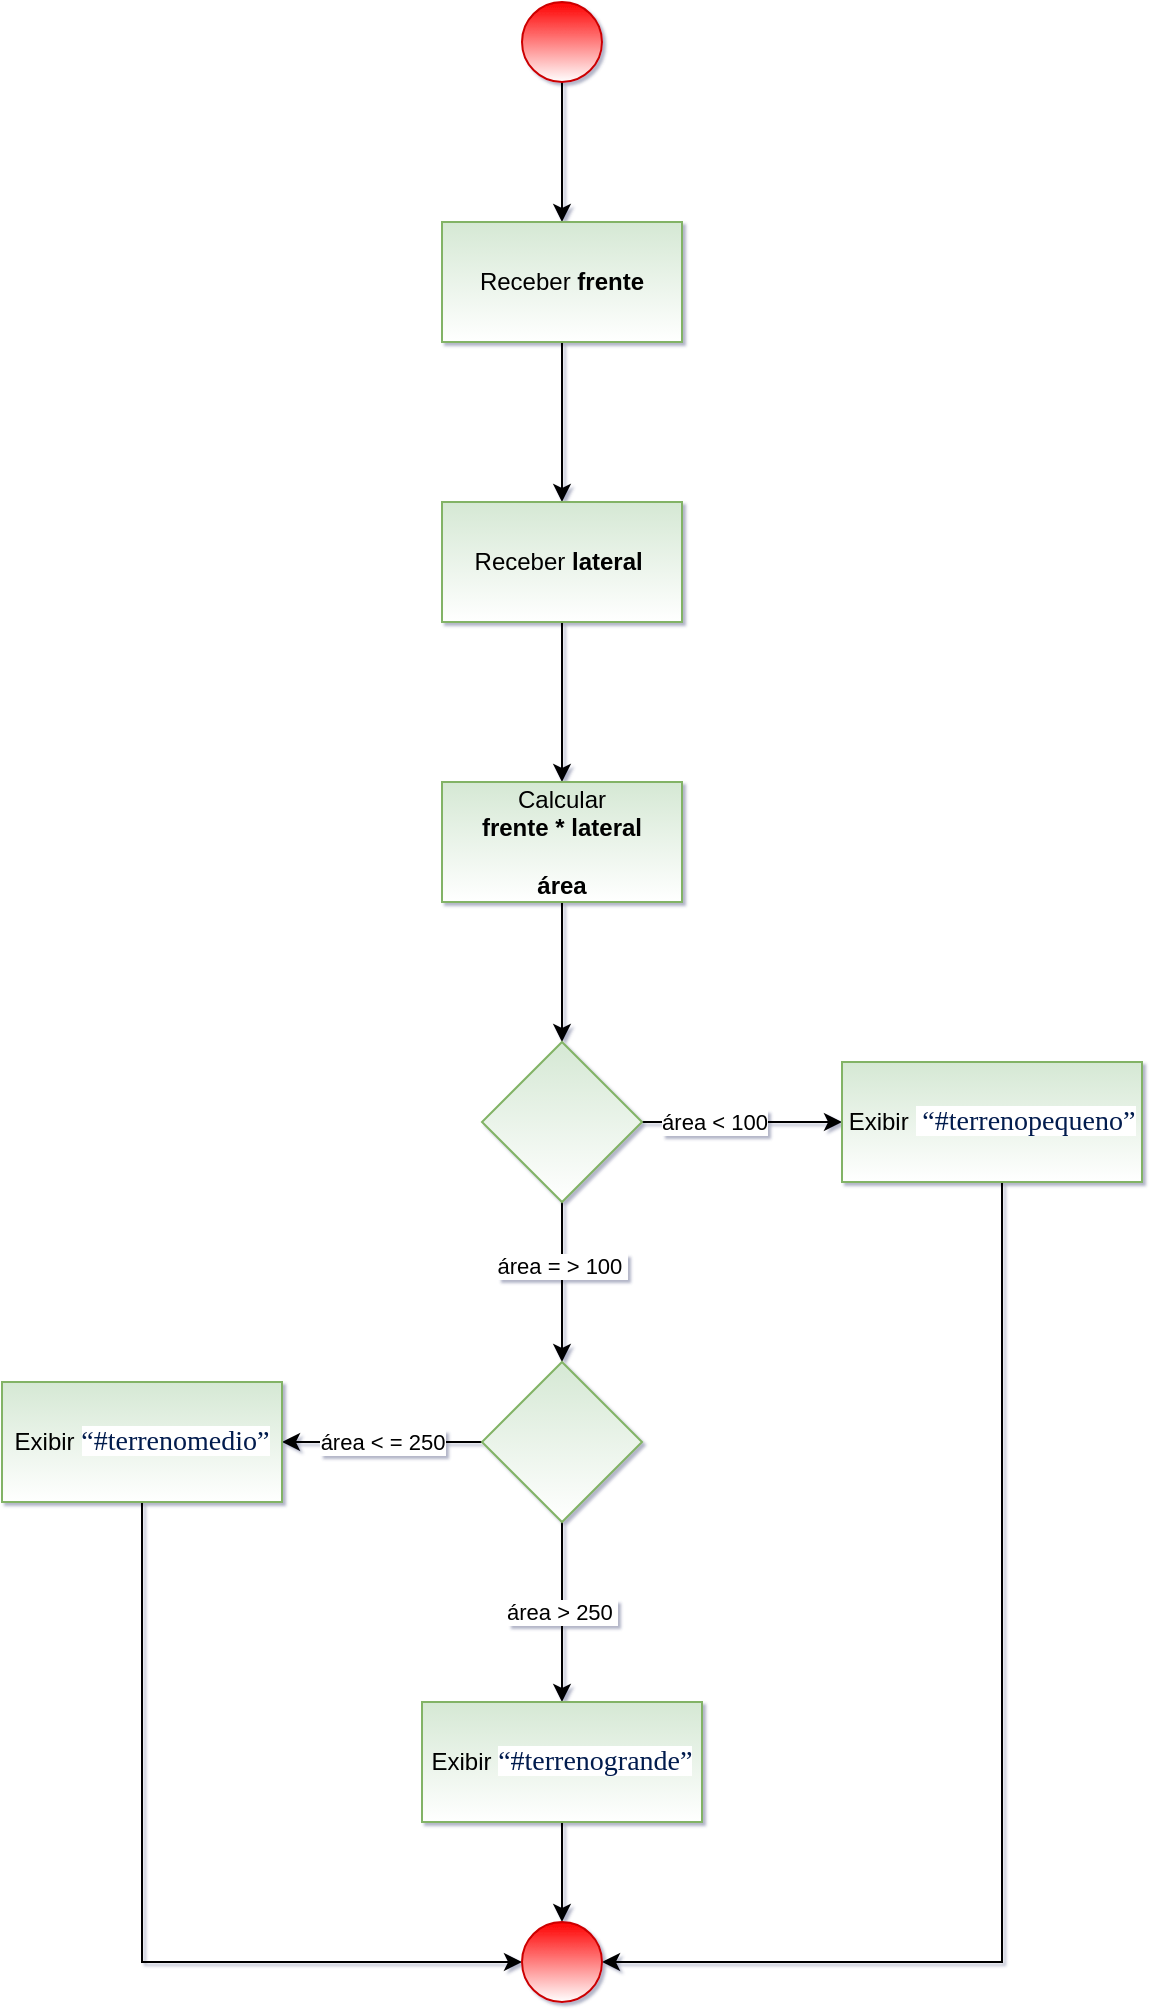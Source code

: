 <mxfile version="19.0.3" type="device" pages="5"><diagram id="AqdHhjzADVuhtNfTOf9q" name="Página-1"><mxGraphModel dx="867" dy="552" grid="1" gridSize="10" guides="1" tooltips="1" connect="1" arrows="1" fold="1" page="1" pageScale="1" pageWidth="827" pageHeight="1169" math="0" shadow="1"><root><mxCell id="0"/><mxCell id="1" parent="0"/><mxCell id="m6Z9VW684G45Eo3TgcKh-3" value="" style="edgeStyle=orthogonalEdgeStyle;rounded=0;orthogonalLoop=1;jettySize=auto;html=1;" parent="1" source="m6Z9VW684G45Eo3TgcKh-1" target="m6Z9VW684G45Eo3TgcKh-2" edge="1"><mxGeometry relative="1" as="geometry"/></mxCell><mxCell id="m6Z9VW684G45Eo3TgcKh-1" value="" style="ellipse;whiteSpace=wrap;html=1;aspect=fixed;fillColor=#FF0000;strokeColor=#CC0000;gradientColor=#ffffff;" parent="1" vertex="1"><mxGeometry x="360" width="40" height="40" as="geometry"/></mxCell><mxCell id="m6Z9VW684G45Eo3TgcKh-5" value="" style="edgeStyle=orthogonalEdgeStyle;rounded=0;orthogonalLoop=1;jettySize=auto;html=1;" parent="1" source="m6Z9VW684G45Eo3TgcKh-2" target="m6Z9VW684G45Eo3TgcKh-4" edge="1"><mxGeometry relative="1" as="geometry"/></mxCell><mxCell id="m6Z9VW684G45Eo3TgcKh-2" value="Receber &lt;b&gt;frente&lt;/b&gt;" style="whiteSpace=wrap;html=1;fillColor=#d5e8d4;strokeColor=#82b366;gradientColor=#ffffff;" parent="1" vertex="1"><mxGeometry x="320" y="110" width="120" height="60" as="geometry"/></mxCell><mxCell id="m6Z9VW684G45Eo3TgcKh-7" value="" style="edgeStyle=orthogonalEdgeStyle;rounded=0;orthogonalLoop=1;jettySize=auto;html=1;" parent="1" source="m6Z9VW684G45Eo3TgcKh-4" target="m6Z9VW684G45Eo3TgcKh-6" edge="1"><mxGeometry relative="1" as="geometry"/></mxCell><mxCell id="m6Z9VW684G45Eo3TgcKh-4" value="Receber &lt;b&gt;lateral&amp;nbsp;&lt;/b&gt;" style="whiteSpace=wrap;html=1;fillColor=#d5e8d4;strokeColor=#82b366;gradientColor=#ffffff;" parent="1" vertex="1"><mxGeometry x="320" y="250" width="120" height="60" as="geometry"/></mxCell><mxCell id="m6Z9VW684G45Eo3TgcKh-9" value="" style="edgeStyle=orthogonalEdgeStyle;rounded=0;orthogonalLoop=1;jettySize=auto;html=1;" parent="1" source="m6Z9VW684G45Eo3TgcKh-6" target="m6Z9VW684G45Eo3TgcKh-8" edge="1"><mxGeometry relative="1" as="geometry"/></mxCell><mxCell id="m6Z9VW684G45Eo3TgcKh-6" value="Calcular &lt;br&gt;&lt;b&gt;frente * lateral&lt;br&gt;&lt;br&gt;área&lt;br&gt;&lt;/b&gt;" style="whiteSpace=wrap;html=1;fillColor=#d5e8d4;strokeColor=#82b366;gradientColor=#ffffff;" parent="1" vertex="1"><mxGeometry x="320" y="390" width="120" height="60" as="geometry"/></mxCell><mxCell id="m6Z9VW684G45Eo3TgcKh-11" value="" style="edgeStyle=orthogonalEdgeStyle;rounded=0;orthogonalLoop=1;jettySize=auto;html=1;" parent="1" source="m6Z9VW684G45Eo3TgcKh-8" target="m6Z9VW684G45Eo3TgcKh-10" edge="1"><mxGeometry relative="1" as="geometry"/></mxCell><mxCell id="m6Z9VW684G45Eo3TgcKh-12" value="área &amp;lt; 100" style="edgeLabel;html=1;align=center;verticalAlign=middle;resizable=0;points=[];" parent="m6Z9VW684G45Eo3TgcKh-11" vertex="1" connectable="0"><mxGeometry x="-0.277" relative="1" as="geometry"><mxPoint as="offset"/></mxGeometry></mxCell><mxCell id="m6Z9VW684G45Eo3TgcKh-14" value="" style="edgeStyle=orthogonalEdgeStyle;rounded=0;orthogonalLoop=1;jettySize=auto;html=1;" parent="1" source="m6Z9VW684G45Eo3TgcKh-8" target="m6Z9VW684G45Eo3TgcKh-13" edge="1"><mxGeometry relative="1" as="geometry"/></mxCell><mxCell id="m6Z9VW684G45Eo3TgcKh-15" value="área = &amp;gt; 100&amp;nbsp;" style="edgeLabel;html=1;align=center;verticalAlign=middle;resizable=0;points=[];" parent="m6Z9VW684G45Eo3TgcKh-14" vertex="1" connectable="0"><mxGeometry x="-0.208" relative="1" as="geometry"><mxPoint as="offset"/></mxGeometry></mxCell><mxCell id="m6Z9VW684G45Eo3TgcKh-8" value="" style="rhombus;whiteSpace=wrap;html=1;fillColor=#d5e8d4;strokeColor=#82b366;gradientColor=#ffffff;" parent="1" vertex="1"><mxGeometry x="340" y="520" width="80" height="80" as="geometry"/></mxCell><mxCell id="m6Z9VW684G45Eo3TgcKh-24" style="edgeStyle=orthogonalEdgeStyle;rounded=0;orthogonalLoop=1;jettySize=auto;html=1;entryX=1;entryY=0.5;entryDx=0;entryDy=0;" parent="1" source="m6Z9VW684G45Eo3TgcKh-10" target="m6Z9VW684G45Eo3TgcKh-21" edge="1"><mxGeometry relative="1" as="geometry"><Array as="points"><mxPoint x="600" y="980"/></Array></mxGeometry></mxCell><mxCell id="m6Z9VW684G45Eo3TgcKh-10" value="Exibir&amp;nbsp;&lt;span style=&quot;color: rgb(3, 27, 78); font-family: &amp;quot;Exo 2&amp;quot;, Barlow; font-size: 14px; text-align: left; background-color: rgb(255, 255, 255);&quot;&gt;&amp;nbsp;“#terrenopequeno”&lt;/span&gt;" style="whiteSpace=wrap;html=1;fillColor=#d5e8d4;strokeColor=#82b366;gradientColor=#ffffff;" parent="1" vertex="1"><mxGeometry x="520" y="530" width="150" height="60" as="geometry"/></mxCell><mxCell id="m6Z9VW684G45Eo3TgcKh-17" value="área &amp;lt; = 250" style="edgeStyle=orthogonalEdgeStyle;rounded=0;orthogonalLoop=1;jettySize=auto;html=1;" parent="1" source="m6Z9VW684G45Eo3TgcKh-13" target="m6Z9VW684G45Eo3TgcKh-16" edge="1"><mxGeometry relative="1" as="geometry"/></mxCell><mxCell id="m6Z9VW684G45Eo3TgcKh-20" value="área &amp;gt; 250&amp;nbsp;" style="edgeStyle=orthogonalEdgeStyle;rounded=0;orthogonalLoop=1;jettySize=auto;html=1;" parent="1" source="m6Z9VW684G45Eo3TgcKh-13" target="m6Z9VW684G45Eo3TgcKh-19" edge="1"><mxGeometry relative="1" as="geometry"/></mxCell><mxCell id="m6Z9VW684G45Eo3TgcKh-13" value="" style="rhombus;whiteSpace=wrap;html=1;fillColor=#d5e8d4;strokeColor=#82b366;gradientColor=#ffffff;" parent="1" vertex="1"><mxGeometry x="340" y="680" width="80" height="80" as="geometry"/></mxCell><mxCell id="m6Z9VW684G45Eo3TgcKh-23" style="edgeStyle=orthogonalEdgeStyle;rounded=0;orthogonalLoop=1;jettySize=auto;html=1;entryX=0;entryY=0.5;entryDx=0;entryDy=0;" parent="1" source="m6Z9VW684G45Eo3TgcKh-16" target="m6Z9VW684G45Eo3TgcKh-21" edge="1"><mxGeometry relative="1" as="geometry"><Array as="points"><mxPoint x="170" y="980"/></Array></mxGeometry></mxCell><mxCell id="m6Z9VW684G45Eo3TgcKh-16" value="Exibir&amp;nbsp;&lt;span style=&quot;color: rgb(3, 27, 78); font-family: &amp;quot;Exo 2&amp;quot;, Barlow; font-size: 14px; text-align: left; background-color: rgb(255, 255, 255);&quot;&gt;“#terrenomedio”&lt;/span&gt;" style="whiteSpace=wrap;html=1;fillColor=#d5e8d4;strokeColor=#82b366;gradientColor=#ffffff;" parent="1" vertex="1"><mxGeometry x="100" y="690" width="140" height="60" as="geometry"/></mxCell><mxCell id="m6Z9VW684G45Eo3TgcKh-22" style="edgeStyle=orthogonalEdgeStyle;rounded=0;orthogonalLoop=1;jettySize=auto;html=1;entryX=0.5;entryY=0;entryDx=0;entryDy=0;" parent="1" source="m6Z9VW684G45Eo3TgcKh-19" target="m6Z9VW684G45Eo3TgcKh-21" edge="1"><mxGeometry relative="1" as="geometry"/></mxCell><mxCell id="m6Z9VW684G45Eo3TgcKh-19" value="Exibir&amp;nbsp;&lt;span style=&quot;color: rgb(3, 27, 78); font-family: &amp;quot;Exo 2&amp;quot;, Barlow; font-size: 14px; text-align: left; background-color: rgb(255, 255, 255);&quot;&gt;“#terrenogrande”&lt;/span&gt;" style="whiteSpace=wrap;html=1;fillColor=#d5e8d4;strokeColor=#82b366;gradientColor=#ffffff;" parent="1" vertex="1"><mxGeometry x="310" y="850" width="140" height="60" as="geometry"/></mxCell><mxCell id="m6Z9VW684G45Eo3TgcKh-21" value="" style="ellipse;whiteSpace=wrap;html=1;aspect=fixed;strokeColor=#CC0000;fillColor=#FF0000;gradientColor=#ffffff;" parent="1" vertex="1"><mxGeometry x="360" y="960" width="40" height="40" as="geometry"/></mxCell></root></mxGraphModel></diagram><diagram id="Y3hmnzpfTYQMkFBoye56" name="Página-2"><mxGraphModel dx="913" dy="581" grid="1" gridSize="10" guides="1" tooltips="1" connect="1" arrows="1" fold="1" page="1" pageScale="1" pageWidth="827" pageHeight="1169" math="0" shadow="1"><root><mxCell id="0"/><mxCell id="1" parent="0"/><mxCell id="0m9s4tIUhWAQLlsA8Isc-2" value="" style="edgeStyle=orthogonalEdgeStyle;rounded=0;orthogonalLoop=1;jettySize=auto;html=1;" edge="1" parent="1" source="o6R1Bi-qyCO9kC76kJ4l-1" target="0m9s4tIUhWAQLlsA8Isc-1"><mxGeometry relative="1" as="geometry"/></mxCell><mxCell id="o6R1Bi-qyCO9kC76kJ4l-1" value="" style="ellipse;whiteSpace=wrap;html=1;aspect=fixed;strokeColor=#009900;fillColor=#00CC00;gradientColor=#ffffff;" vertex="1" parent="1"><mxGeometry x="400" width="40" height="40" as="geometry"/></mxCell><mxCell id="b65g8FQraM1aQ8tMrHAD-2" value="" style="edgeStyle=orthogonalEdgeStyle;rounded=0;orthogonalLoop=1;jettySize=auto;html=1;" edge="1" parent="1" source="0m9s4tIUhWAQLlsA8Isc-1" target="b65g8FQraM1aQ8tMrHAD-1"><mxGeometry relative="1" as="geometry"/></mxCell><mxCell id="0m9s4tIUhWAQLlsA8Isc-1" value="Receber valor &lt;b&gt;salário de estágiario&amp;nbsp;&lt;/b&gt;" style="whiteSpace=wrap;html=1;fillColor=#dae8fc;strokeColor=#6c8ebf;gradientColor=#ffffff;" vertex="1" parent="1"><mxGeometry x="360" y="110" width="120" height="60" as="geometry"/></mxCell><mxCell id="b65g8FQraM1aQ8tMrHAD-4" value="" style="edgeStyle=orthogonalEdgeStyle;rounded=0;orthogonalLoop=1;jettySize=auto;html=1;" edge="1" parent="1" source="b65g8FQraM1aQ8tMrHAD-1" target="b65g8FQraM1aQ8tMrHAD-3"><mxGeometry relative="1" as="geometry"/></mxCell><mxCell id="b65g8FQraM1aQ8tMrHAD-1" value="Receber &lt;b&gt;valor faculdade&amp;nbsp;&lt;/b&gt;" style="whiteSpace=wrap;html=1;fillColor=#dae8fc;strokeColor=#6c8ebf;gradientColor=#ffffff;" vertex="1" parent="1"><mxGeometry x="360" y="250" width="120" height="60" as="geometry"/></mxCell><mxCell id="Uw_VYWOHIJsiCMdlUNZu-2" value="" style="edgeStyle=orthogonalEdgeStyle;rounded=0;orthogonalLoop=1;jettySize=auto;html=1;" edge="1" parent="1" source="b65g8FQraM1aQ8tMrHAD-3" target="Uw_VYWOHIJsiCMdlUNZu-1"><mxGeometry relative="1" as="geometry"/></mxCell><mxCell id="b65g8FQraM1aQ8tMrHAD-3" value="Calcular &lt;b&gt;salário de estágiario - valor faculdade&lt;br&gt;&lt;br&gt;valor líquido&amp;nbsp;&lt;br&gt;&lt;/b&gt;" style="whiteSpace=wrap;html=1;fillColor=#dae8fc;strokeColor=#6c8ebf;gradientColor=#ffffff;" vertex="1" parent="1"><mxGeometry x="340" y="390" width="160" height="70" as="geometry"/></mxCell><mxCell id="Uw_VYWOHIJsiCMdlUNZu-4" value="" style="edgeStyle=orthogonalEdgeStyle;rounded=0;orthogonalLoop=1;jettySize=auto;html=1;" edge="1" parent="1" source="Uw_VYWOHIJsiCMdlUNZu-1" target="Uw_VYWOHIJsiCMdlUNZu-3"><mxGeometry relative="1" as="geometry"/></mxCell><mxCell id="Uw_VYWOHIJsiCMdlUNZu-1" value="Calcular &lt;b&gt;valor líquido / 30&lt;br&gt;&lt;br&gt;média&lt;br&gt;&lt;/b&gt;" style="whiteSpace=wrap;html=1;fillColor=#dae8fc;strokeColor=#6c8ebf;gradientColor=#ffffff;" vertex="1" parent="1"><mxGeometry x="360" y="545" width="120" height="60" as="geometry"/></mxCell><mxCell id="Uw_VYWOHIJsiCMdlUNZu-6" value="média &amp;lt; 15" style="edgeStyle=orthogonalEdgeStyle;rounded=0;orthogonalLoop=1;jettySize=auto;html=1;" edge="1" parent="1" source="Uw_VYWOHIJsiCMdlUNZu-3" target="Uw_VYWOHIJsiCMdlUNZu-5"><mxGeometry relative="1" as="geometry"/></mxCell><mxCell id="Uw_VYWOHIJsiCMdlUNZu-8" value="média &amp;gt; = 15" style="edgeStyle=orthogonalEdgeStyle;rounded=0;orthogonalLoop=1;jettySize=auto;html=1;" edge="1" parent="1" source="Uw_VYWOHIJsiCMdlUNZu-3" target="Uw_VYWOHIJsiCMdlUNZu-7"><mxGeometry relative="1" as="geometry"/></mxCell><mxCell id="Uw_VYWOHIJsiCMdlUNZu-3" value="" style="rhombus;whiteSpace=wrap;html=1;fillColor=#dae8fc;strokeColor=#6c8ebf;gradientColor=#ffffff;" vertex="1" parent="1"><mxGeometry x="380" y="675" width="80" height="80" as="geometry"/></mxCell><mxCell id="Uw_VYWOHIJsiCMdlUNZu-28" style="edgeStyle=orthogonalEdgeStyle;rounded=0;orthogonalLoop=1;jettySize=auto;html=1;entryX=-0.009;entryY=0.87;entryDx=0;entryDy=0;entryPerimeter=0;" edge="1" parent="1" source="Uw_VYWOHIJsiCMdlUNZu-5" target="Uw_VYWOHIJsiCMdlUNZu-22"><mxGeometry relative="1" as="geometry"><Array as="points"><mxPoint x="80" y="712"/><mxPoint x="80" y="1475"/></Array></mxGeometry></mxCell><mxCell id="Uw_VYWOHIJsiCMdlUNZu-5" value="Exibir&amp;nbsp;&lt;span style=&quot;color: rgb(3, 27, 78); font-family: &amp;quot;Exo 2&amp;quot;, Barlow; font-size: 14px; text-align: left; background-color: rgb(255, 255, 255);&quot;&gt;“#controletotal”&amp;nbsp;&amp;nbsp;&lt;/span&gt;" style="whiteSpace=wrap;html=1;fillColor=#dae8fc;strokeColor=#6c8ebf;gradientColor=#ffffff;" vertex="1" parent="1"><mxGeometry x="120" y="685" width="160" height="55" as="geometry"/></mxCell><mxCell id="Uw_VYWOHIJsiCMdlUNZu-10" value="média &amp;lt; = 20&amp;nbsp;" style="edgeStyle=orthogonalEdgeStyle;rounded=0;orthogonalLoop=1;jettySize=auto;html=1;" edge="1" parent="1" source="Uw_VYWOHIJsiCMdlUNZu-7" target="Uw_VYWOHIJsiCMdlUNZu-9"><mxGeometry relative="1" as="geometry"/></mxCell><mxCell id="Uw_VYWOHIJsiCMdlUNZu-12" value="média &amp;gt; 20&amp;nbsp;" style="edgeStyle=orthogonalEdgeStyle;rounded=0;orthogonalLoop=1;jettySize=auto;html=1;" edge="1" parent="1" source="Uw_VYWOHIJsiCMdlUNZu-7" target="Uw_VYWOHIJsiCMdlUNZu-11"><mxGeometry relative="1" as="geometry"/></mxCell><mxCell id="Uw_VYWOHIJsiCMdlUNZu-7" value="" style="rhombus;whiteSpace=wrap;html=1;fillColor=#dae8fc;strokeColor=#6c8ebf;gradientColor=#ffffff;" vertex="1" parent="1"><mxGeometry x="380" y="835" width="80" height="80" as="geometry"/></mxCell><mxCell id="Uw_VYWOHIJsiCMdlUNZu-26" style="edgeStyle=orthogonalEdgeStyle;rounded=0;orthogonalLoop=1;jettySize=auto;html=1;entryX=0.807;entryY=1.054;entryDx=0;entryDy=0;entryPerimeter=0;" edge="1" parent="1" source="Uw_VYWOHIJsiCMdlUNZu-9" target="Uw_VYWOHIJsiCMdlUNZu-22"><mxGeometry relative="1" as="geometry"><Array as="points"><mxPoint x="780" y="871"/><mxPoint x="780" y="1482"/></Array></mxGeometry></mxCell><mxCell id="Uw_VYWOHIJsiCMdlUNZu-9" value="Exibir&amp;nbsp;&lt;span style=&quot;color: rgb(3, 27, 78); font-family: &amp;quot;Exo 2&amp;quot;, Barlow; font-size: 14px; text-align: left; background-color: rgb(255, 255, 255);&quot;&gt;“#ragazzonosabado”&amp;nbsp;&amp;nbsp;&lt;/span&gt;" style="whiteSpace=wrap;html=1;fillColor=#dae8fc;strokeColor=#6c8ebf;gradientColor=#ffffff;" vertex="1" parent="1"><mxGeometry x="580" y="842.5" width="180" height="57.5" as="geometry"/></mxCell><mxCell id="Uw_VYWOHIJsiCMdlUNZu-14" value="" style="edgeStyle=orthogonalEdgeStyle;rounded=0;orthogonalLoop=1;jettySize=auto;html=1;" edge="1" parent="1" source="Uw_VYWOHIJsiCMdlUNZu-11" target="Uw_VYWOHIJsiCMdlUNZu-13"><mxGeometry relative="1" as="geometry"/></mxCell><mxCell id="Uw_VYWOHIJsiCMdlUNZu-15" value="média &amp;lt; 25" style="edgeLabel;html=1;align=center;verticalAlign=middle;resizable=0;points=[];" vertex="1" connectable="0" parent="Uw_VYWOHIJsiCMdlUNZu-14"><mxGeometry x="-0.22" y="2" relative="1" as="geometry"><mxPoint as="offset"/></mxGeometry></mxCell><mxCell id="Uw_VYWOHIJsiCMdlUNZu-17" value="média = &amp;gt; 25" style="edgeStyle=orthogonalEdgeStyle;rounded=0;orthogonalLoop=1;jettySize=auto;html=1;" edge="1" parent="1" source="Uw_VYWOHIJsiCMdlUNZu-11" target="Uw_VYWOHIJsiCMdlUNZu-16"><mxGeometry relative="1" as="geometry"/></mxCell><mxCell id="Uw_VYWOHIJsiCMdlUNZu-11" value="" style="rhombus;whiteSpace=wrap;html=1;fillColor=#dae8fc;strokeColor=#6c8ebf;gradientColor=#ffffff;" vertex="1" parent="1"><mxGeometry x="380" y="995" width="80" height="80" as="geometry"/></mxCell><mxCell id="Uw_VYWOHIJsiCMdlUNZu-27" style="edgeStyle=orthogonalEdgeStyle;rounded=0;orthogonalLoop=1;jettySize=auto;html=1;entryX=0;entryY=0.5;entryDx=0;entryDy=0;" edge="1" parent="1" source="Uw_VYWOHIJsiCMdlUNZu-13" target="Uw_VYWOHIJsiCMdlUNZu-22"><mxGeometry relative="1" as="geometry"><Array as="points"><mxPoint x="200" y="1460"/></Array></mxGeometry></mxCell><mxCell id="Uw_VYWOHIJsiCMdlUNZu-13" value="Exibir&amp;nbsp;&lt;span style=&quot;color: rgb(3, 27, 78); font-family: &amp;quot;Exo 2&amp;quot;, Barlow; font-size: 14px; text-align: left; background-color: rgb(255, 255, 255);&quot;&gt;&amp;nbsp;“#cinemanamorada”&amp;nbsp;&amp;nbsp;&lt;/span&gt;" style="whiteSpace=wrap;html=1;fillColor=#dae8fc;strokeColor=#6c8ebf;gradientColor=#ffffff;" vertex="1" parent="1"><mxGeometry x="120" y="1002.5" width="160" height="65" as="geometry"/></mxCell><mxCell id="Uw_VYWOHIJsiCMdlUNZu-19" value="média &amp;lt; = 30&amp;nbsp;" style="edgeStyle=orthogonalEdgeStyle;rounded=0;orthogonalLoop=1;jettySize=auto;html=1;" edge="1" parent="1" source="Uw_VYWOHIJsiCMdlUNZu-16" target="Uw_VYWOHIJsiCMdlUNZu-18"><mxGeometry relative="1" as="geometry"/></mxCell><mxCell id="Uw_VYWOHIJsiCMdlUNZu-21" value="média &amp;gt; 30&amp;nbsp;" style="edgeStyle=orthogonalEdgeStyle;rounded=0;orthogonalLoop=1;jettySize=auto;html=1;" edge="1" parent="1" source="Uw_VYWOHIJsiCMdlUNZu-16" target="Uw_VYWOHIJsiCMdlUNZu-20"><mxGeometry relative="1" as="geometry"/></mxCell><mxCell id="Uw_VYWOHIJsiCMdlUNZu-16" value="" style="rhombus;whiteSpace=wrap;html=1;fillColor=#dae8fc;strokeColor=#6c8ebf;gradientColor=#ffffff;" vertex="1" parent="1"><mxGeometry x="380" y="1155" width="80" height="80" as="geometry"/></mxCell><mxCell id="Uw_VYWOHIJsiCMdlUNZu-24" style="edgeStyle=orthogonalEdgeStyle;rounded=0;orthogonalLoop=1;jettySize=auto;html=1;entryX=1;entryY=0.5;entryDx=0;entryDy=0;" edge="1" parent="1" source="Uw_VYWOHIJsiCMdlUNZu-18" target="Uw_VYWOHIJsiCMdlUNZu-22"><mxGeometry relative="1" as="geometry"><Array as="points"><mxPoint x="670" y="1460"/></Array></mxGeometry></mxCell><mxCell id="Uw_VYWOHIJsiCMdlUNZu-18" value="Exibir&amp;nbsp;&lt;span style=&quot;color: rgb(3, 27, 78); font-family: &amp;quot;Exo 2&amp;quot;, Barlow; font-size: 14px; text-align: left; background-color: rgb(255, 255, 255);&quot;&gt;“#novogame”&amp;nbsp;&amp;nbsp;&lt;/span&gt;" style="whiteSpace=wrap;html=1;fillColor=#dae8fc;strokeColor=#6c8ebf;gradientColor=#ffffff;" vertex="1" parent="1"><mxGeometry x="580" y="1167.5" width="180" height="55" as="geometry"/></mxCell><mxCell id="Uw_VYWOHIJsiCMdlUNZu-23" style="edgeStyle=orthogonalEdgeStyle;rounded=0;orthogonalLoop=1;jettySize=auto;html=1;entryX=0.5;entryY=0;entryDx=0;entryDy=0;" edge="1" parent="1" source="Uw_VYWOHIJsiCMdlUNZu-20" target="Uw_VYWOHIJsiCMdlUNZu-22"><mxGeometry relative="1" as="geometry"/></mxCell><mxCell id="Uw_VYWOHIJsiCMdlUNZu-20" value="Exibir&amp;nbsp;&lt;span style=&quot;color: rgb(3, 27, 78); font-family: &amp;quot;Exo 2&amp;quot;, Barlow; font-size: 14px; text-align: left; background-color: rgb(255, 255, 255);&quot;&gt;&amp;nbsp;“#tobonito”&amp;nbsp;&amp;nbsp;&lt;/span&gt;" style="whiteSpace=wrap;html=1;fillColor=#dae8fc;strokeColor=#6c8ebf;gradientColor=#ffffff;" vertex="1" parent="1"><mxGeometry x="360" y="1325" width="120" height="60" as="geometry"/></mxCell><mxCell id="Uw_VYWOHIJsiCMdlUNZu-22" value="" style="ellipse;whiteSpace=wrap;html=1;aspect=fixed;strokeColor=#CC0000;fillColor=#FF0000;gradientColor=#ffffff;" vertex="1" parent="1"><mxGeometry x="400" y="1440" width="40" height="40" as="geometry"/></mxCell></root></mxGraphModel></diagram><diagram id="Qvnw1mwxUGjan4zXBDDe" name="Página-3"><mxGraphModel dx="867" dy="552" grid="1" gridSize="10" guides="1" tooltips="1" connect="1" arrows="1" fold="1" page="1" pageScale="1" pageWidth="827" pageHeight="1169" math="0" shadow="1"><root><mxCell id="0"/><mxCell id="1" parent="0"/><mxCell id="l17AO2LFvSRxv0ZChlIL-2" value="" style="edgeStyle=orthogonalEdgeStyle;rounded=0;orthogonalLoop=1;jettySize=auto;html=1;" edge="1" parent="1" source="ycrP1TGJXil4cSIOx9NZ-1" target="l17AO2LFvSRxv0ZChlIL-1"><mxGeometry relative="1" as="geometry"/></mxCell><mxCell id="ycrP1TGJXil4cSIOx9NZ-1" value="" style="ellipse;whiteSpace=wrap;html=1;aspect=fixed;strokeColor=#009900;fillColor=#00CC00;gradientColor=#ffffff;" vertex="1" parent="1"><mxGeometry x="400" width="40" height="40" as="geometry"/></mxCell><mxCell id="l17AO2LFvSRxv0ZChlIL-4" value="" style="edgeStyle=orthogonalEdgeStyle;rounded=0;orthogonalLoop=1;jettySize=auto;html=1;" edge="1" parent="1" source="l17AO2LFvSRxv0ZChlIL-1" target="l17AO2LFvSRxv0ZChlIL-3"><mxGeometry relative="1" as="geometry"/></mxCell><mxCell id="l17AO2LFvSRxv0ZChlIL-1" value="Receber &lt;b&gt;gênero&lt;/b&gt;" style="whiteSpace=wrap;html=1;fillColor=#dae8fc;strokeColor=#6c8ebf;gradientColor=#ffffff;" vertex="1" parent="1"><mxGeometry x="360" y="110" width="120" height="60" as="geometry"/></mxCell><mxCell id="l17AO2LFvSRxv0ZChlIL-6" value="" style="edgeStyle=orthogonalEdgeStyle;rounded=0;orthogonalLoop=1;jettySize=auto;html=1;" edge="1" parent="1" source="l17AO2LFvSRxv0ZChlIL-3" target="l17AO2LFvSRxv0ZChlIL-5"><mxGeometry relative="1" as="geometry"/></mxCell><mxCell id="l17AO2LFvSRxv0ZChlIL-3" value="Receber &lt;b&gt;país de nascimento&lt;/b&gt;" style="whiteSpace=wrap;html=1;fillColor=#dae8fc;strokeColor=#6c8ebf;gradientColor=#ffffff;" vertex="1" parent="1"><mxGeometry x="360" y="250" width="120" height="60" as="geometry"/></mxCell><mxCell id="l17AO2LFvSRxv0ZChlIL-8" value="se &lt;b&gt;homem&lt;/b&gt;" style="edgeStyle=orthogonalEdgeStyle;rounded=0;orthogonalLoop=1;jettySize=auto;html=1;" edge="1" parent="1" source="l17AO2LFvSRxv0ZChlIL-5" target="l17AO2LFvSRxv0ZChlIL-7"><mxGeometry relative="1" as="geometry"/></mxCell><mxCell id="l17AO2LFvSRxv0ZChlIL-12" value="se &lt;b&gt;mulher&amp;nbsp;&lt;/b&gt;" style="edgeStyle=orthogonalEdgeStyle;rounded=0;orthogonalLoop=1;jettySize=auto;html=1;" edge="1" parent="1" source="l17AO2LFvSRxv0ZChlIL-5" target="l17AO2LFvSRxv0ZChlIL-11"><mxGeometry relative="1" as="geometry"/></mxCell><mxCell id="l17AO2LFvSRxv0ZChlIL-5" value="" style="rhombus;whiteSpace=wrap;html=1;fillColor=#dae8fc;strokeColor=#6c8ebf;gradientColor=#ffffff;" vertex="1" parent="1"><mxGeometry x="380" y="380" width="80" height="80" as="geometry"/></mxCell><mxCell id="l17AO2LFvSRxv0ZChlIL-18" value="se !=&lt;b style=&quot;color: rgb(32, 33, 36); font-family: &amp;quot;Google Sans&amp;quot;, arial, sans-serif; font-size: 14px; text-align: left;&quot;&gt;&amp;nbsp;&lt;/b&gt;&lt;b style=&quot;color: rgb(32, 33, 36); font-family: &amp;quot;Google Sans&amp;quot;, arial, sans-serif; text-align: left;&quot;&gt;&lt;font style=&quot;font-size: 11px;&quot;&gt;Brasil&lt;/font&gt;&lt;/b&gt;" style="edgeStyle=orthogonalEdgeStyle;rounded=0;orthogonalLoop=1;jettySize=auto;html=1;" edge="1" parent="1" source="l17AO2LFvSRxv0ZChlIL-7" target="l17AO2LFvSRxv0ZChlIL-17"><mxGeometry relative="1" as="geometry"><Array as="points"><mxPoint x="260" y="510"/><mxPoint x="260" y="510"/></Array></mxGeometry></mxCell><mxCell id="l17AO2LFvSRxv0ZChlIL-20" value="se = &lt;b&gt;Brasil&lt;/b&gt;" style="edgeStyle=orthogonalEdgeStyle;rounded=0;orthogonalLoop=1;jettySize=auto;html=1;" edge="1" parent="1" source="l17AO2LFvSRxv0ZChlIL-7" target="l17AO2LFvSRxv0ZChlIL-19"><mxGeometry relative="1" as="geometry"/></mxCell><mxCell id="l17AO2LFvSRxv0ZChlIL-7" value="" style="rhombus;whiteSpace=wrap;html=1;fillColor=#dae8fc;strokeColor=#6c8ebf;gradientColor=#ffffff;" vertex="1" parent="1"><mxGeometry x="220" y="380" width="80" height="80" as="geometry"/></mxCell><mxCell id="l17AO2LFvSRxv0ZChlIL-14" value="&lt;br&gt;&lt;span style=&quot;color: rgb(0, 0, 0); font-family: Helvetica; font-size: 11px; font-style: normal; font-variant-ligatures: normal; font-variant-caps: normal; font-weight: 400; letter-spacing: normal; orphans: 2; text-align: center; text-indent: 0px; text-transform: none; widows: 2; word-spacing: 0px; -webkit-text-stroke-width: 0px; background-color: rgb(255, 255, 255); text-decoration-thickness: initial; text-decoration-style: initial; text-decoration-color: initial; float: none; display: inline !important;&quot;&gt;se !=&lt;/span&gt;&lt;b style=&quot;font-style: normal; font-variant-ligatures: normal; font-variant-caps: normal; letter-spacing: normal; orphans: 2; text-indent: 0px; text-transform: none; widows: 2; word-spacing: 0px; -webkit-text-stroke-width: 0px; text-decoration-thickness: initial; text-decoration-style: initial; text-decoration-color: initial; color: rgb(32, 33, 36); font-family: &amp;quot;Google Sans&amp;quot;, arial, sans-serif; font-size: 14px; text-align: left;&quot;&gt;&lt;span&gt;&amp;nbsp;&lt;/span&gt;&lt;/b&gt;&lt;b style=&quot;font-size: 11px; font-style: normal; font-variant-ligatures: normal; font-variant-caps: normal; letter-spacing: normal; orphans: 2; text-indent: 0px; text-transform: none; widows: 2; word-spacing: 0px; -webkit-text-stroke-width: 0px; text-decoration-thickness: initial; text-decoration-style: initial; text-decoration-color: initial; color: rgb(32, 33, 36); font-family: &amp;quot;Google Sans&amp;quot;, arial, sans-serif; text-align: left;&quot;&gt;&lt;font style=&quot;font-size: 11px;&quot;&gt;Brasil&lt;/font&gt;&lt;/b&gt;&lt;br&gt;" style="edgeStyle=orthogonalEdgeStyle;rounded=0;orthogonalLoop=1;jettySize=auto;html=1;" edge="1" parent="1" source="l17AO2LFvSRxv0ZChlIL-11" target="l17AO2LFvSRxv0ZChlIL-13"><mxGeometry relative="1" as="geometry"/></mxCell><mxCell id="l17AO2LFvSRxv0ZChlIL-16" value="se = Brasil&amp;nbsp;" style="edgeStyle=orthogonalEdgeStyle;rounded=0;orthogonalLoop=1;jettySize=auto;html=1;" edge="1" parent="1" source="l17AO2LFvSRxv0ZChlIL-11" target="l17AO2LFvSRxv0ZChlIL-15"><mxGeometry relative="1" as="geometry"/></mxCell><mxCell id="l17AO2LFvSRxv0ZChlIL-11" value="" style="rhombus;whiteSpace=wrap;html=1;fillColor=#dae8fc;strokeColor=#6c8ebf;gradientColor=#ffffff;" vertex="1" parent="1"><mxGeometry x="540" y="380" width="80" height="80" as="geometry"/></mxCell><mxCell id="l17AO2LFvSRxv0ZChlIL-22" style="edgeStyle=orthogonalEdgeStyle;rounded=0;orthogonalLoop=1;jettySize=auto;html=1;entryX=1;entryY=0.5;entryDx=0;entryDy=0;" edge="1" parent="1" source="l17AO2LFvSRxv0ZChlIL-13" target="l17AO2LFvSRxv0ZChlIL-21"><mxGeometry relative="1" as="geometry"/></mxCell><mxCell id="l17AO2LFvSRxv0ZChlIL-13" value="Exibir&amp;nbsp;&lt;span style=&quot;color: rgb(3, 27, 78); font-family: &amp;quot;Exo 2&amp;quot;, Barlow; font-size: 14px; text-align: left; background-color: rgb(255, 255, 255);&quot;&gt;&amp;nbsp;“Você é mulher e estrangeira!”&amp;nbsp;&amp;nbsp;&lt;/span&gt;" style="whiteSpace=wrap;html=1;fillColor=#dae8fc;strokeColor=#6c8ebf;gradientColor=#ffffff;" vertex="1" parent="1"><mxGeometry x="520" y="550" width="120" height="60" as="geometry"/></mxCell><mxCell id="l17AO2LFvSRxv0ZChlIL-25" style="edgeStyle=orthogonalEdgeStyle;rounded=0;orthogonalLoop=1;jettySize=auto;html=1;entryX=0.8;entryY=1.05;entryDx=0;entryDy=0;entryPerimeter=0;" edge="1" parent="1" source="l17AO2LFvSRxv0ZChlIL-15" target="l17AO2LFvSRxv0ZChlIL-21"><mxGeometry relative="1" as="geometry"><Array as="points"><mxPoint x="780" y="620"/><mxPoint x="432" y="620"/></Array></mxGeometry></mxCell><mxCell id="l17AO2LFvSRxv0ZChlIL-15" value="Exibir&amp;nbsp;&lt;span style=&quot;color: rgb(3, 27, 78); font-family: &amp;quot;Exo 2&amp;quot;, Barlow; font-size: 14px; text-align: left; background-color: rgb(255, 255, 255);&quot;&gt;“Você é mulher e brasileira!”&amp;nbsp;&amp;nbsp;&lt;/span&gt;" style="whiteSpace=wrap;html=1;fillColor=#dae8fc;strokeColor=#6c8ebf;gradientColor=#ffffff;" vertex="1" parent="1"><mxGeometry x="720" y="390" width="120" height="60" as="geometry"/></mxCell><mxCell id="l17AO2LFvSRxv0ZChlIL-23" style="edgeStyle=orthogonalEdgeStyle;rounded=0;orthogonalLoop=1;jettySize=auto;html=1;entryX=0;entryY=0.5;entryDx=0;entryDy=0;" edge="1" parent="1" source="l17AO2LFvSRxv0ZChlIL-17" target="l17AO2LFvSRxv0ZChlIL-21"><mxGeometry relative="1" as="geometry"/></mxCell><mxCell id="l17AO2LFvSRxv0ZChlIL-17" value="Exibir&amp;nbsp;&lt;span style=&quot;color: rgb(3, 27, 78); font-family: &amp;quot;Exo 2&amp;quot;, Barlow; font-size: 15px; text-align: left; background-color: rgb(255, 255, 255);&quot;&gt;“Você é homem e estrangeiro!”&amp;nbsp;&amp;nbsp;&lt;/span&gt;" style="whiteSpace=wrap;html=1;fillColor=#dae8fc;strokeColor=#6c8ebf;gradientColor=#ffffff;" vertex="1" parent="1"><mxGeometry x="200" y="550" width="120" height="60" as="geometry"/></mxCell><mxCell id="l17AO2LFvSRxv0ZChlIL-26" style="edgeStyle=orthogonalEdgeStyle;rounded=0;orthogonalLoop=1;jettySize=auto;html=1;entryX=0;entryY=1;entryDx=0;entryDy=0;" edge="1" parent="1" source="l17AO2LFvSRxv0ZChlIL-19" target="l17AO2LFvSRxv0ZChlIL-21"><mxGeometry relative="1" as="geometry"><Array as="points"><mxPoint x="60" y="620"/><mxPoint x="406" y="620"/></Array></mxGeometry></mxCell><mxCell id="l17AO2LFvSRxv0ZChlIL-19" value="Exibir&amp;nbsp;&lt;span style=&quot;color: rgb(3, 27, 78); font-family: &amp;quot;Exo 2&amp;quot;, Barlow; font-size: 14px; text-align: left; background-color: rgb(255, 255, 255);&quot;&gt;&amp;nbsp;“Você é homem e brasileiro!”&amp;nbsp;&amp;nbsp;&lt;/span&gt;" style="whiteSpace=wrap;html=1;fillColor=#dae8fc;strokeColor=#6c8ebf;gradientColor=#ffffff;" vertex="1" parent="1"><mxGeometry y="390" width="120" height="60" as="geometry"/></mxCell><mxCell id="l17AO2LFvSRxv0ZChlIL-21" value="" style="ellipse;whiteSpace=wrap;html=1;aspect=fixed;strokeColor=#CC0000;fillColor=#FF0000;gradientColor=#ffffff;" vertex="1" parent="1"><mxGeometry x="400" y="560" width="40" height="40" as="geometry"/></mxCell><mxCell id="l17AO2LFvSRxv0ZChlIL-24" style="edgeStyle=orthogonalEdgeStyle;rounded=0;orthogonalLoop=1;jettySize=auto;html=1;exitX=0.5;exitY=1;exitDx=0;exitDy=0;" edge="1" parent="1" source="l17AO2LFvSRxv0ZChlIL-15" target="l17AO2LFvSRxv0ZChlIL-15"><mxGeometry relative="1" as="geometry"/></mxCell></root></mxGraphModel></diagram><diagram id="1IL3SNrb5a1yJ1V5RytD" name="Página-4"><mxGraphModel dx="867" dy="552" grid="1" gridSize="10" guides="1" tooltips="1" connect="1" arrows="1" fold="1" page="1" pageScale="1" pageWidth="827" pageHeight="1169" math="0" shadow="1"><root><mxCell id="0"/><mxCell id="1" parent="0"/><mxCell id="9FshtYO_8ngjV79Mwgcq-2" value="" style="edgeStyle=orthogonalEdgeStyle;rounded=0;orthogonalLoop=1;jettySize=auto;html=1;fontSize=11;" edge="1" parent="1" source="0mWSja3qL31qwC1P2WSC-1" target="9FshtYO_8ngjV79Mwgcq-1"><mxGeometry relative="1" as="geometry"/></mxCell><mxCell id="0mWSja3qL31qwC1P2WSC-1" value="" style="ellipse;whiteSpace=wrap;html=1;aspect=fixed;fontSize=11;strokeColor=#009900;fillColor=#00CC00;gradientColor=#ffffff;" vertex="1" parent="1"><mxGeometry x="360" width="40" height="40" as="geometry"/></mxCell><mxCell id="9FshtYO_8ngjV79Mwgcq-4" value="" style="edgeStyle=orthogonalEdgeStyle;rounded=0;orthogonalLoop=1;jettySize=auto;html=1;fontSize=11;" edge="1" parent="1" source="9FshtYO_8ngjV79Mwgcq-1" target="9FshtYO_8ngjV79Mwgcq-3"><mxGeometry relative="1" as="geometry"/></mxCell><mxCell id="9FshtYO_8ngjV79Mwgcq-1" value="Receber &lt;b&gt;golpe&lt;/b&gt;" style="whiteSpace=wrap;html=1;fontSize=11;fillColor=#dae8fc;strokeColor=#6c8ebf;gradientColor=#ffffff;" vertex="1" parent="1"><mxGeometry x="320" y="110" width="120" height="60" as="geometry"/></mxCell><mxCell id="9FshtYO_8ngjV79Mwgcq-5" value="Nao retirou uma parte do corpo" style="edgeStyle=orthogonalEdgeStyle;rounded=0;orthogonalLoop=1;jettySize=auto;html=1;entryX=0;entryY=0.5;entryDx=0;entryDy=0;fontSize=11;" edge="1" parent="1" source="9FshtYO_8ngjV79Mwgcq-3" target="9FshtYO_8ngjV79Mwgcq-1"><mxGeometry relative="1" as="geometry"><Array as="points"><mxPoint x="300" y="280"/><mxPoint x="300" y="140"/></Array></mxGeometry></mxCell><mxCell id="9FshtYO_8ngjV79Mwgcq-8" value="Retirou uma parte do corpo" style="edgeStyle=orthogonalEdgeStyle;rounded=0;orthogonalLoop=1;jettySize=auto;html=1;fontSize=11;" edge="1" parent="1" source="9FshtYO_8ngjV79Mwgcq-3" target="9FshtYO_8ngjV79Mwgcq-7"><mxGeometry relative="1" as="geometry"/></mxCell><mxCell id="9FshtYO_8ngjV79Mwgcq-3" value="" style="rhombus;whiteSpace=wrap;html=1;fontSize=11;fillColor=#dae8fc;strokeColor=#6c8ebf;gradientColor=#ffffff;" vertex="1" parent="1"><mxGeometry x="340" y="240" width="80" height="80" as="geometry"/></mxCell><mxCell id="9FshtYO_8ngjV79Mwgcq-10" value="KI &amp;gt; 5%" style="edgeStyle=orthogonalEdgeStyle;rounded=0;orthogonalLoop=1;jettySize=auto;html=1;fontSize=11;" edge="1" parent="1" source="9FshtYO_8ngjV79Mwgcq-7" target="9FshtYO_8ngjV79Mwgcq-9"><mxGeometry relative="1" as="geometry"/></mxCell><mxCell id="9FshtYO_8ngjV79Mwgcq-14" value="KI &amp;lt; = 5%" style="edgeStyle=orthogonalEdgeStyle;rounded=0;orthogonalLoop=1;jettySize=auto;html=1;fontSize=11;" edge="1" parent="1" source="9FshtYO_8ngjV79Mwgcq-7" target="9FshtYO_8ngjV79Mwgcq-13"><mxGeometry relative="1" as="geometry"/></mxCell><mxCell id="9FshtYO_8ngjV79Mwgcq-7" value="" style="rhombus;whiteSpace=wrap;html=1;fontSize=11;fillColor=#dae8fc;strokeColor=#6c8ebf;gradientColor=#ffffff;" vertex="1" parent="1"><mxGeometry x="340" y="400" width="80" height="80" as="geometry"/></mxCell><mxCell id="9FshtYO_8ngjV79Mwgcq-12" style="edgeStyle=orthogonalEdgeStyle;rounded=0;orthogonalLoop=1;jettySize=auto;html=1;entryX=1;entryY=0.5;entryDx=0;entryDy=0;fontSize=11;" edge="1" parent="1" source="9FshtYO_8ngjV79Mwgcq-9" target="9FshtYO_8ngjV79Mwgcq-1"><mxGeometry relative="1" as="geometry"><Array as="points"><mxPoint x="590" y="140"/></Array></mxGeometry></mxCell><mxCell id="9FshtYO_8ngjV79Mwgcq-9" value="Regenerar parte do corpo&amp;nbsp;&lt;br&gt;- 10% de KI" style="whiteSpace=wrap;html=1;fontSize=11;fillColor=#dae8fc;strokeColor=#6c8ebf;gradientColor=#ffffff;" vertex="1" parent="1"><mxGeometry x="530" y="410" width="120" height="60" as="geometry"/></mxCell><mxCell id="9FshtYO_8ngjV79Mwgcq-17" style="edgeStyle=orthogonalEdgeStyle;rounded=0;orthogonalLoop=1;jettySize=auto;html=1;entryX=0.5;entryY=0;entryDx=0;entryDy=0;fontSize=11;" edge="1" parent="1" source="9FshtYO_8ngjV79Mwgcq-13" target="9FshtYO_8ngjV79Mwgcq-16"><mxGeometry relative="1" as="geometry"/></mxCell><mxCell id="9FshtYO_8ngjV79Mwgcq-13" value="Receber morte&amp;nbsp;" style="whiteSpace=wrap;html=1;fontSize=11;fillColor=#dae8fc;strokeColor=#6c8ebf;gradientColor=#ffffff;" vertex="1" parent="1"><mxGeometry x="320" y="570" width="120" height="60" as="geometry"/></mxCell><mxCell id="9FshtYO_8ngjV79Mwgcq-16" value="" style="ellipse;whiteSpace=wrap;html=1;aspect=fixed;fontSize=11;strokeColor=#CC0000;fillColor=#FF0000;gradientColor=#ffffff;" vertex="1" parent="1"><mxGeometry x="360" y="710" width="40" height="40" as="geometry"/></mxCell></root></mxGraphModel></diagram><diagram id="og7vIvrLl7-zE6TkshYQ" name="Página-5"><mxGraphModel dx="867" dy="552" grid="1" gridSize="10" guides="1" tooltips="1" connect="1" arrows="1" fold="1" page="1" pageScale="1" pageWidth="827" pageHeight="1169" math="0" shadow="1"><root><mxCell id="0"/><mxCell id="1" parent="0"/><mxCell id="hqcQ5hVYxXCyzI39T88B-3" value="" style="edgeStyle=orthogonalEdgeStyle;rounded=0;orthogonalLoop=1;jettySize=auto;html=1;fontSize=11;" parent="1" source="hqcQ5hVYxXCyzI39T88B-1" target="hqcQ5hVYxXCyzI39T88B-2" edge="1"><mxGeometry relative="1" as="geometry"/></mxCell><mxCell id="hqcQ5hVYxXCyzI39T88B-1" value="" style="ellipse;whiteSpace=wrap;html=1;aspect=fixed;fontSize=11;strokeColor=#33FF33;fillColor=#00CC00;gradientColor=#ffffff;" parent="1" vertex="1"><mxGeometry x="400" width="40" height="40" as="geometry"/></mxCell><mxCell id="hqcQ5hVYxXCyzI39T88B-5" value="" style="edgeStyle=orthogonalEdgeStyle;rounded=0;orthogonalLoop=1;jettySize=auto;html=1;fontSize=11;entryX=0.5;entryY=0;entryDx=0;entryDy=0;" parent="1" source="hqcQ5hVYxXCyzI39T88B-2" target="hqcQ5hVYxXCyzI39T88B-6" edge="1"><mxGeometry relative="1" as="geometry"><mxPoint x="420" y="250" as="targetPoint"/></mxGeometry></mxCell><mxCell id="hqcQ5hVYxXCyzI39T88B-2" value="Receber &lt;b&gt;nota1&amp;nbsp;&lt;br&gt;nota1 = &amp;gt; 0&amp;nbsp;&lt;br&gt;e&amp;nbsp;&lt;br&gt;nota1 &amp;lt; = 10&lt;br&gt;&lt;/b&gt;" style="whiteSpace=wrap;html=1;fontSize=11;fillColor=#dae8fc;strokeColor=#6c8ebf;gradientColor=#ffffff;" parent="1" vertex="1"><mxGeometry x="360" y="110" width="120" height="60" as="geometry"/></mxCell><mxCell id="ArCUwZYmdL10ofS1qKOf-2" value="" style="edgeStyle=orthogonalEdgeStyle;rounded=0;orthogonalLoop=1;jettySize=auto;html=1;fontSize=11;" parent="1" source="hqcQ5hVYxXCyzI39T88B-6" target="ArCUwZYmdL10ofS1qKOf-1" edge="1"><mxGeometry relative="1" as="geometry"/></mxCell><mxCell id="hqcQ5hVYxXCyzI39T88B-6" value="Receber &lt;b&gt;nota2&amp;nbsp;&lt;br&gt;nota2 = &amp;gt; 0&amp;nbsp;&lt;br&gt;e&amp;nbsp;&lt;br&gt;nota2 &amp;lt; = 10&lt;br&gt;&lt;/b&gt;" style="whiteSpace=wrap;html=1;fontSize=11;fillColor=#dae8fc;strokeColor=#6c8ebf;gradientColor=#ffffff;" parent="1" vertex="1"><mxGeometry x="360" y="260" width="120" height="60" as="geometry"/></mxCell><mxCell id="EVrwTWaa-B9rpXwbpZKf-7" value="" style="edgeStyle=orthogonalEdgeStyle;rounded=0;orthogonalLoop=1;jettySize=auto;html=1;fontSize=11;" parent="1" source="ArCUwZYmdL10ofS1qKOf-1" target="EVrwTWaa-B9rpXwbpZKf-6" edge="1"><mxGeometry relative="1" as="geometry"/></mxCell><mxCell id="ArCUwZYmdL10ofS1qKOf-1" value="Receber &lt;b&gt;frequência&lt;br&gt;&lt;/b&gt;" style="whiteSpace=wrap;html=1;fontSize=11;fillColor=#dae8fc;strokeColor=#6c8ebf;gradientColor=#ffffff;" parent="1" vertex="1"><mxGeometry x="350" y="400" width="140" height="70" as="geometry"/></mxCell><mxCell id="EVrwTWaa-B9rpXwbpZKf-15" value="" style="edgeStyle=orthogonalEdgeStyle;rounded=0;orthogonalLoop=1;jettySize=auto;html=1;fontSize=11;" parent="1" source="ArCUwZYmdL10ofS1qKOf-3" target="EVrwTWaa-B9rpXwbpZKf-14" edge="1"><mxGeometry relative="1" as="geometry"/></mxCell><mxCell id="ArCUwZYmdL10ofS1qKOf-3" value="Calcular (&lt;b&gt;nota1 + nota2) / 2&lt;br&gt;&lt;br&gt;média&lt;br&gt;&lt;/b&gt;" style="whiteSpace=wrap;html=1;fontSize=11;fillColor=#dae8fc;strokeColor=#6c8ebf;gradientColor=#ffffff;" parent="1" vertex="1"><mxGeometry x="360" y="720" width="120" height="60" as="geometry"/></mxCell><mxCell id="ArCUwZYmdL10ofS1qKOf-10" value="" style="edgeStyle=orthogonalEdgeStyle;rounded=0;orthogonalLoop=1;jettySize=auto;html=1;fontSize=11;" parent="1" source="ArCUwZYmdL10ofS1qKOf-7" target="ArCUwZYmdL10ofS1qKOf-9" edge="1"><mxGeometry relative="1" as="geometry"/></mxCell><mxCell id="ArCUwZYmdL10ofS1qKOf-7" value="Tranformar &lt;b&gt;frequência &lt;/b&gt;em %" style="whiteSpace=wrap;html=1;fontSize=11;fillColor=#dae8fc;strokeColor=#6c8ebf;gradientColor=#ffffff;" parent="1" vertex="1"><mxGeometry x="360" y="1000" width="120" height="60" as="geometry"/></mxCell><mxCell id="ArCUwZYmdL10ofS1qKOf-12" value="Se &lt;b&gt;média &amp;lt; 6&lt;br&gt;e&amp;nbsp;&lt;br&gt;frequência &amp;lt; = 70%&amp;nbsp;&lt;br&gt;&lt;/b&gt;" style="edgeStyle=orthogonalEdgeStyle;rounded=0;orthogonalLoop=1;jettySize=auto;html=1;fontSize=11;" parent="1" source="ArCUwZYmdL10ofS1qKOf-9" target="ArCUwZYmdL10ofS1qKOf-11" edge="1"><mxGeometry relative="1" as="geometry"/></mxCell><mxCell id="ArCUwZYmdL10ofS1qKOf-14" value="Se &lt;b&gt;média = &amp;gt; 6&lt;/b&gt;&lt;br&gt;&lt;b&gt;e&amp;nbsp;&lt;/b&gt;&lt;br&gt;&lt;b&gt;frequência&amp;nbsp; &amp;gt; 70%&lt;/b&gt;" style="edgeStyle=orthogonalEdgeStyle;rounded=0;orthogonalLoop=1;jettySize=auto;html=1;fontSize=11;" parent="1" source="ArCUwZYmdL10ofS1qKOf-9" target="ArCUwZYmdL10ofS1qKOf-13" edge="1"><mxGeometry relative="1" as="geometry"/></mxCell><mxCell id="ArCUwZYmdL10ofS1qKOf-9" value="" style="rhombus;whiteSpace=wrap;html=1;fontSize=11;fillColor=#dae8fc;strokeColor=#6c8ebf;gradientColor=#ffffff;" parent="1" vertex="1"><mxGeometry x="380" y="1130" width="80" height="80" as="geometry"/></mxCell><mxCell id="MxgMh1IRv5vqh6iPKszP-2" value="" style="edgeStyle=orthogonalEdgeStyle;rounded=0;orthogonalLoop=1;jettySize=auto;html=1;fontSize=11;" parent="1" source="ArCUwZYmdL10ofS1qKOf-11" target="MxgMh1IRv5vqh6iPKszP-1" edge="1"><mxGeometry relative="1" as="geometry"/></mxCell><mxCell id="ArCUwZYmdL10ofS1qKOf-11" value="Exibir&amp;nbsp;&lt;span style=&quot;color: rgb(3, 27, 78); font-family: &amp;quot;Exo 2&amp;quot;, Barlow; font-size: 14px; text-align: left; background-color: rgb(255, 255, 255);&quot;&gt;&quot;Infelizmente, reprovado&quot;&lt;/span&gt;" style="whiteSpace=wrap;html=1;fontSize=11;fillColor=#dae8fc;strokeColor=#6c8ebf;gradientColor=#ffffff;" parent="1" vertex="1"><mxGeometry x="610" y="1140" width="120" height="60" as="geometry"/></mxCell><mxCell id="EVrwTWaa-B9rpXwbpZKf-5" style="edgeStyle=orthogonalEdgeStyle;rounded=0;orthogonalLoop=1;jettySize=auto;html=1;entryX=0;entryY=0.5;entryDx=0;entryDy=0;fontSize=11;" parent="1" source="ArCUwZYmdL10ofS1qKOf-13" target="MxgMh1IRv5vqh6iPKszP-1" edge="1"><mxGeometry relative="1" as="geometry"/></mxCell><mxCell id="ArCUwZYmdL10ofS1qKOf-13" value="Exibir&amp;nbsp;&lt;span style=&quot;color: rgb(3, 27, 78); font-family: &amp;quot;Exo 2&amp;quot;, Barlow; font-size: 14px; text-align: left; background-color: rgb(255, 255, 255);&quot;&gt;&amp;nbsp;&quot;Parabéns, aprovado&quot;&lt;/span&gt;" style="whiteSpace=wrap;html=1;fontSize=11;fillColor=#dae8fc;strokeColor=#6c8ebf;gradientColor=#ffffff;" parent="1" vertex="1"><mxGeometry x="360" y="1300" width="120" height="60" as="geometry"/></mxCell><mxCell id="MxgMh1IRv5vqh6iPKszP-6" value="" style="edgeStyle=orthogonalEdgeStyle;rounded=0;orthogonalLoop=1;jettySize=auto;html=1;fontSize=11;" parent="1" source="MxgMh1IRv5vqh6iPKszP-1" target="MxgMh1IRv5vqh6iPKszP-5" edge="1"><mxGeometry relative="1" as="geometry"/></mxCell><mxCell id="MxgMh1IRv5vqh6iPKszP-1" value="Exibir &quot;Será cadastrado um novo aluno? &quot;" style="whiteSpace=wrap;html=1;fontSize=11;fillColor=#dae8fc;strokeColor=#6c8ebf;gradientColor=#ffffff;" parent="1" vertex="1"><mxGeometry x="610" y="1300" width="120" height="60" as="geometry"/></mxCell><mxCell id="MxgMh1IRv5vqh6iPKszP-7" style="edgeStyle=orthogonalEdgeStyle;rounded=0;orthogonalLoop=1;jettySize=auto;html=1;entryX=1;entryY=0.5;entryDx=0;entryDy=0;fontSize=11;" parent="1" source="MxgMh1IRv5vqh6iPKszP-5" target="hqcQ5hVYxXCyzI39T88B-2" edge="1"><mxGeometry relative="1" as="geometry"><Array as="points"><mxPoint x="790" y="1470"/><mxPoint x="790" y="140"/></Array></mxGeometry></mxCell><mxCell id="MxgMh1IRv5vqh6iPKszP-12" value="Se não&amp;nbsp;" style="edgeStyle=orthogonalEdgeStyle;rounded=0;orthogonalLoop=1;jettySize=auto;html=1;entryX=1;entryY=0.5;entryDx=0;entryDy=0;fontSize=11;" parent="1" source="MxgMh1IRv5vqh6iPKszP-5" target="MxgMh1IRv5vqh6iPKszP-11" edge="1"><mxGeometry relative="1" as="geometry"/></mxCell><mxCell id="MxgMh1IRv5vqh6iPKszP-5" value="" style="rhombus;whiteSpace=wrap;html=1;fontSize=11;fillColor=#dae8fc;strokeColor=#6c8ebf;gradientColor=#ffffff;" parent="1" vertex="1"><mxGeometry x="630" y="1430" width="80" height="80" as="geometry"/></mxCell><mxCell id="MxgMh1IRv5vqh6iPKszP-8" value="Se sim&amp;nbsp;" style="text;html=1;strokeColor=none;fillColor=none;align=center;verticalAlign=middle;whiteSpace=wrap;rounded=0;fontSize=11;" parent="1" vertex="1"><mxGeometry x="720" y="1435" width="60" height="30" as="geometry"/></mxCell><mxCell id="MxgMh1IRv5vqh6iPKszP-11" value="" style="ellipse;whiteSpace=wrap;html=1;aspect=fixed;fontSize=11;strokeColor=#CC0000;fillColor=#FF0000;gradientColor=#ffffff;" parent="1" vertex="1"><mxGeometry x="400" y="1450" width="40" height="40" as="geometry"/></mxCell><mxCell id="EVrwTWaa-B9rpXwbpZKf-8" value="frequência = &amp;gt; 0&amp;nbsp;&lt;br&gt;e&amp;nbsp;&lt;br&gt;frequência &amp;lt; = 100" style="edgeStyle=orthogonalEdgeStyle;rounded=0;orthogonalLoop=1;jettySize=auto;html=1;entryX=0.5;entryY=0;entryDx=0;entryDy=0;fontSize=11;" parent="1" source="EVrwTWaa-B9rpXwbpZKf-6" target="ArCUwZYmdL10ofS1qKOf-3" edge="1"><mxGeometry relative="1" as="geometry"/></mxCell><mxCell id="EVrwTWaa-B9rpXwbpZKf-10" value="frequencia &amp;lt; 0&amp;nbsp;&lt;br&gt;e frequência &amp;gt; 100" style="edgeStyle=orthogonalEdgeStyle;rounded=0;orthogonalLoop=1;jettySize=auto;html=1;entryX=1;entryY=0.5;entryDx=0;entryDy=0;fontSize=11;" parent="1" source="EVrwTWaa-B9rpXwbpZKf-6" target="ArCUwZYmdL10ofS1qKOf-1" edge="1"><mxGeometry relative="1" as="geometry"><Array as="points"><mxPoint x="510" y="585"/><mxPoint x="510" y="435"/></Array></mxGeometry></mxCell><mxCell id="EVrwTWaa-B9rpXwbpZKf-6" value="" style="rhombus;whiteSpace=wrap;html=1;fontSize=11;fillColor=#dae8fc;strokeColor=#6c8ebf;gradientColor=#ffffff;" parent="1" vertex="1"><mxGeometry x="380" y="545" width="80" height="80" as="geometry"/></mxCell><mxCell id="EVrwTWaa-B9rpXwbpZKf-16" style="edgeStyle=orthogonalEdgeStyle;rounded=0;orthogonalLoop=1;jettySize=auto;html=1;fontSize=11;" parent="1" source="EVrwTWaa-B9rpXwbpZKf-14" target="ArCUwZYmdL10ofS1qKOf-7" edge="1"><mxGeometry relative="1" as="geometry"/></mxCell><mxCell id="EVrwTWaa-B9rpXwbpZKf-14" value="Exibir &lt;b&gt;média&amp;nbsp;&lt;/b&gt;" style="whiteSpace=wrap;html=1;fontSize=11;fillColor=#dae8fc;strokeColor=#6c8ebf;gradientColor=#ffffff;" parent="1" vertex="1"><mxGeometry x="360" y="840" width="120" height="60" as="geometry"/></mxCell></root></mxGraphModel></diagram></mxfile>